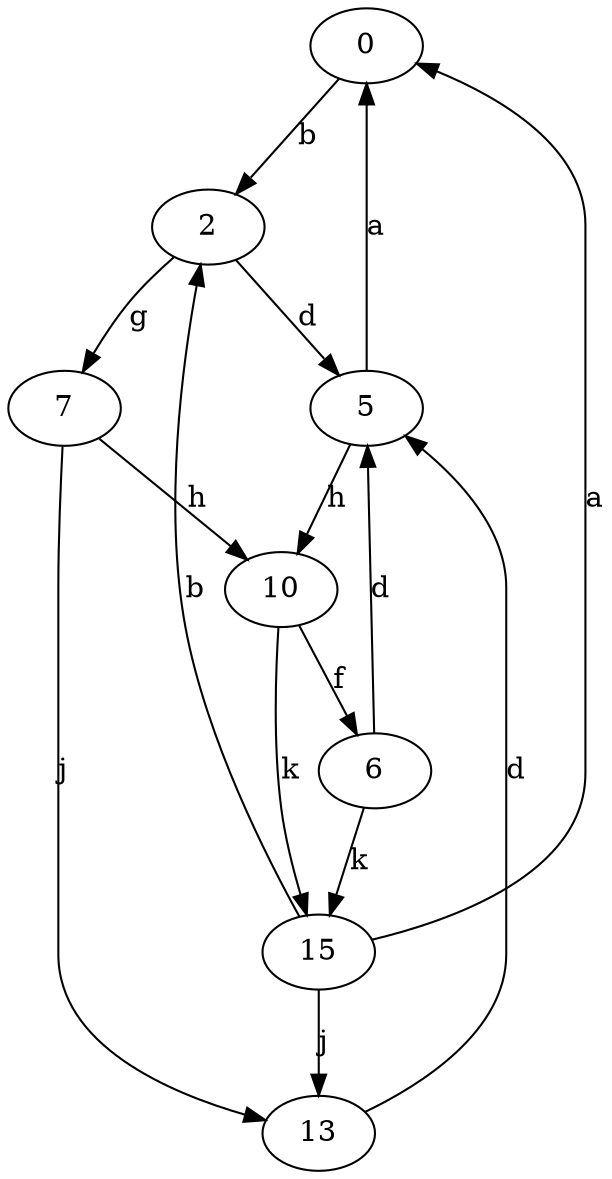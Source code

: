 strict digraph  {
0;
2;
5;
6;
7;
10;
13;
15;
0 -> 2  [label=b];
2 -> 5  [label=d];
2 -> 7  [label=g];
5 -> 0  [label=a];
5 -> 10  [label=h];
6 -> 5  [label=d];
6 -> 15  [label=k];
7 -> 10  [label=h];
7 -> 13  [label=j];
10 -> 6  [label=f];
10 -> 15  [label=k];
13 -> 5  [label=d];
15 -> 0  [label=a];
15 -> 2  [label=b];
15 -> 13  [label=j];
}
